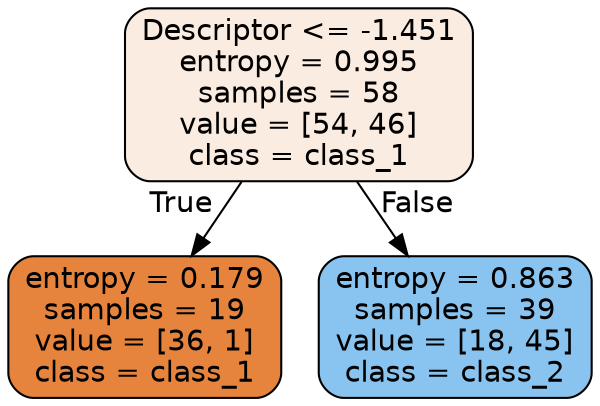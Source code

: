 digraph Tree {
node [shape=box, style="filled, rounded", color="black", fontname="helvetica"] ;
edge [fontname="helvetica"] ;
0 [label="Descriptor <= -1.451\nentropy = 0.995\nsamples = 58\nvalue = [54, 46]\nclass = class_1", fillcolor="#fbece2"] ;
1 [label="entropy = 0.179\nsamples = 19\nvalue = [36, 1]\nclass = class_1", fillcolor="#e6843e"] ;
0 -> 1 [labeldistance=2.5, labelangle=45, headlabel="True"] ;
2 [label="entropy = 0.863\nsamples = 39\nvalue = [18, 45]\nclass = class_2", fillcolor="#88c4ef"] ;
0 -> 2 [labeldistance=2.5, labelangle=-45, headlabel="False"] ;
}